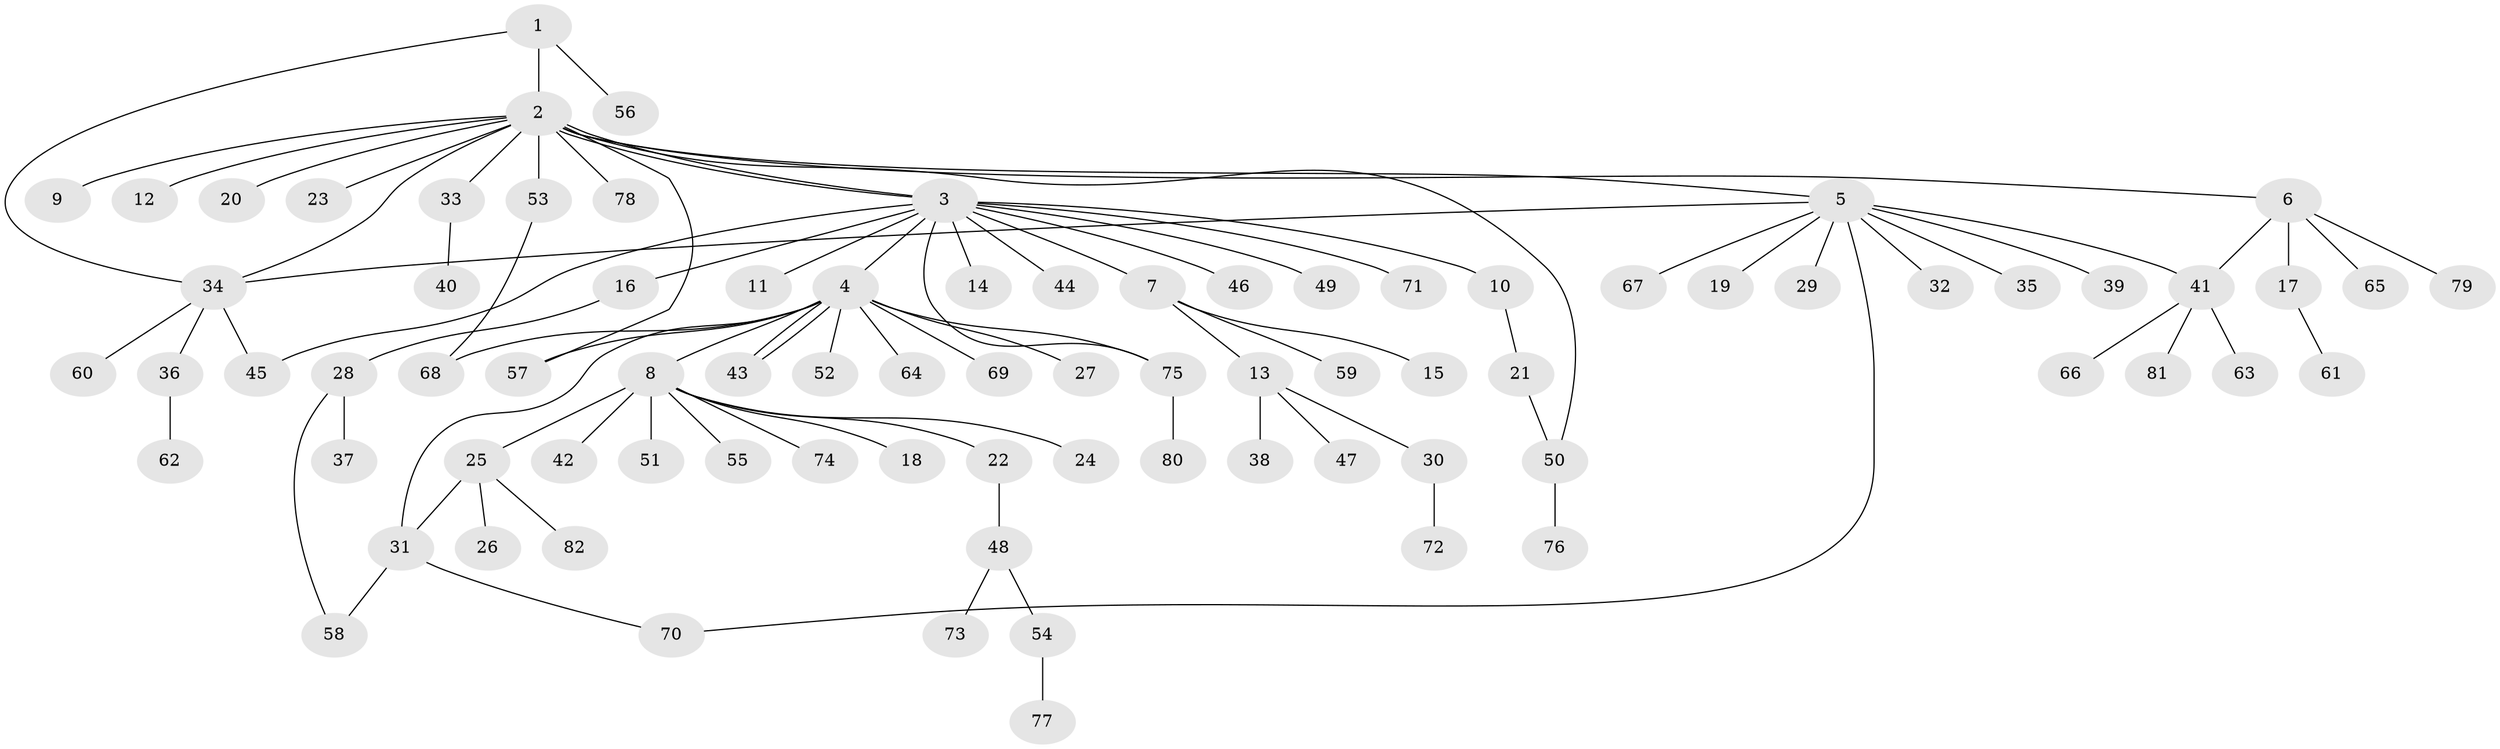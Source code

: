 // Generated by graph-tools (version 1.1) at 2025/14/03/09/25 04:14:21]
// undirected, 82 vertices, 94 edges
graph export_dot {
graph [start="1"]
  node [color=gray90,style=filled];
  1;
  2;
  3;
  4;
  5;
  6;
  7;
  8;
  9;
  10;
  11;
  12;
  13;
  14;
  15;
  16;
  17;
  18;
  19;
  20;
  21;
  22;
  23;
  24;
  25;
  26;
  27;
  28;
  29;
  30;
  31;
  32;
  33;
  34;
  35;
  36;
  37;
  38;
  39;
  40;
  41;
  42;
  43;
  44;
  45;
  46;
  47;
  48;
  49;
  50;
  51;
  52;
  53;
  54;
  55;
  56;
  57;
  58;
  59;
  60;
  61;
  62;
  63;
  64;
  65;
  66;
  67;
  68;
  69;
  70;
  71;
  72;
  73;
  74;
  75;
  76;
  77;
  78;
  79;
  80;
  81;
  82;
  1 -- 2;
  1 -- 34;
  1 -- 56;
  2 -- 3;
  2 -- 3;
  2 -- 5;
  2 -- 6;
  2 -- 9;
  2 -- 12;
  2 -- 20;
  2 -- 23;
  2 -- 33;
  2 -- 34;
  2 -- 50;
  2 -- 53;
  2 -- 57;
  2 -- 78;
  3 -- 4;
  3 -- 7;
  3 -- 10;
  3 -- 11;
  3 -- 14;
  3 -- 16;
  3 -- 44;
  3 -- 45;
  3 -- 46;
  3 -- 49;
  3 -- 71;
  3 -- 75;
  4 -- 8;
  4 -- 27;
  4 -- 31;
  4 -- 43;
  4 -- 43;
  4 -- 52;
  4 -- 57;
  4 -- 64;
  4 -- 68;
  4 -- 69;
  4 -- 75;
  5 -- 19;
  5 -- 29;
  5 -- 32;
  5 -- 34;
  5 -- 35;
  5 -- 39;
  5 -- 41;
  5 -- 67;
  5 -- 70;
  6 -- 17;
  6 -- 41;
  6 -- 65;
  6 -- 79;
  7 -- 13;
  7 -- 15;
  7 -- 59;
  8 -- 18;
  8 -- 22;
  8 -- 24;
  8 -- 25;
  8 -- 42;
  8 -- 51;
  8 -- 55;
  8 -- 74;
  10 -- 21;
  13 -- 30;
  13 -- 38;
  13 -- 47;
  16 -- 28;
  17 -- 61;
  21 -- 50;
  22 -- 48;
  25 -- 26;
  25 -- 31;
  25 -- 82;
  28 -- 37;
  28 -- 58;
  30 -- 72;
  31 -- 58;
  31 -- 70;
  33 -- 40;
  34 -- 36;
  34 -- 45;
  34 -- 60;
  36 -- 62;
  41 -- 63;
  41 -- 66;
  41 -- 81;
  48 -- 54;
  48 -- 73;
  50 -- 76;
  53 -- 68;
  54 -- 77;
  75 -- 80;
}
